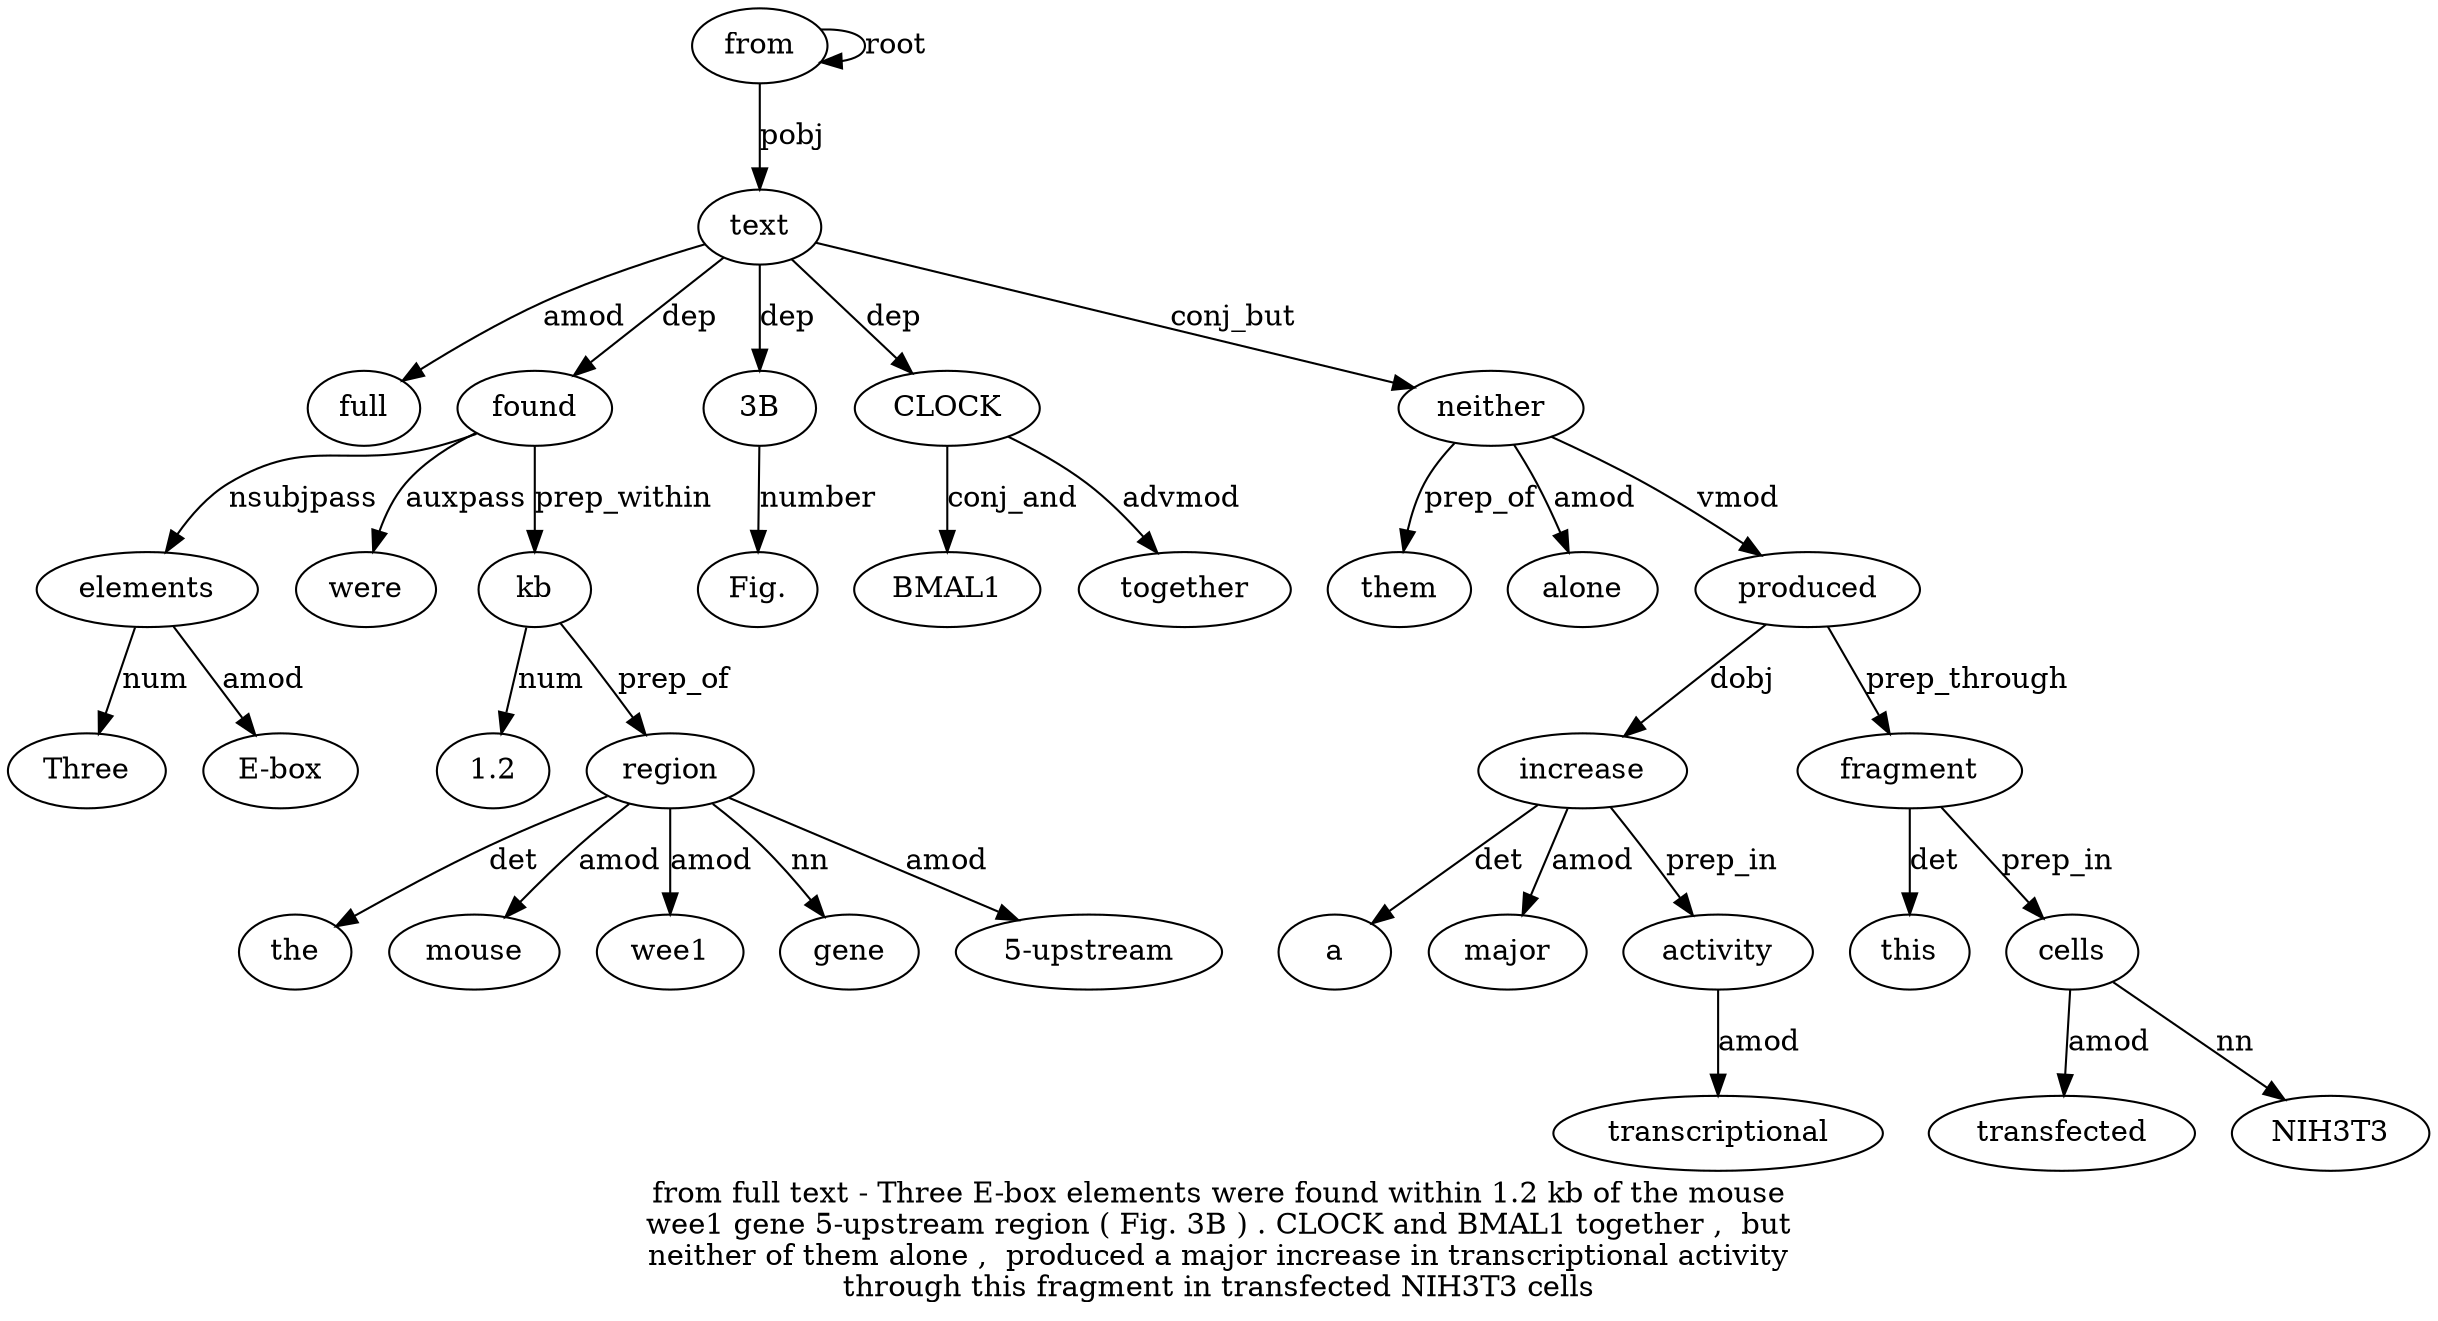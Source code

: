 digraph "from full text - Three E-box elements were found within 1.2 kb of the mouse wee1 gene 5-upstream region ( Fig. 3B ) . CLOCK and BMAL1 together ,  but neither of them alone ,  produced a major increase in transcriptional activity through this fragment in transfected NIH3T3 cells" {
label="from full text - Three E-box elements were found within 1.2 kb of the mouse
wee1 gene 5-upstream region ( Fig. 3B ) . CLOCK and BMAL1 together ,  but
neither of them alone ,  produced a major increase in transcriptional activity
through this fragment in transfected NIH3T3 cells";
from1 [style=filled, fillcolor=white, label=from];
from1 -> from1  [label=root];
text3 [style=filled, fillcolor=white, label=text];
full2 [style=filled, fillcolor=white, label=full];
text3 -> full2  [label=amod];
from1 -> text3  [label=pobj];
elements7 [style=filled, fillcolor=white, label=elements];
Three5 [style=filled, fillcolor=white, label=Three];
elements7 -> Three5  [label=num];
"E-box6" [style=filled, fillcolor=white, label="E-box"];
elements7 -> "E-box6"  [label=amod];
found9 [style=filled, fillcolor=white, label=found];
found9 -> elements7  [label=nsubjpass];
were8 [style=filled, fillcolor=white, label=were];
found9 -> were8  [label=auxpass];
text3 -> found9  [label=dep];
kb12 [style=filled, fillcolor=white, label=kb];
"1.2" [style=filled, fillcolor=white, label="1.2"];
kb12 -> "1.2"  [label=num];
found9 -> kb12  [label=prep_within];
region19 [style=filled, fillcolor=white, label=region];
the14 [style=filled, fillcolor=white, label=the];
region19 -> the14  [label=det];
mouse15 [style=filled, fillcolor=white, label=mouse];
region19 -> mouse15  [label=amod];
wee116 [style=filled, fillcolor=white, label=wee1];
region19 -> wee116  [label=amod];
gene17 [style=filled, fillcolor=white, label=gene];
region19 -> gene17  [label=nn];
"5-upstream18" [style=filled, fillcolor=white, label="5-upstream"];
region19 -> "5-upstream18"  [label=amod];
kb12 -> region19  [label=prep_of];
"3B22" [style=filled, fillcolor=white, label="3B"];
"Fig.21" [style=filled, fillcolor=white, label="Fig."];
"3B22" -> "Fig.21"  [label=number];
text3 -> "3B22"  [label=dep];
CLOCK25 [style=filled, fillcolor=white, label=CLOCK];
text3 -> CLOCK25  [label=dep];
BMAL127 [style=filled, fillcolor=white, label=BMAL1];
CLOCK25 -> BMAL127  [label=conj_and];
together28 [style=filled, fillcolor=white, label=together];
CLOCK25 -> together28  [label=advmod];
neither31 [style=filled, fillcolor=white, label=neither];
text3 -> neither31  [label=conj_but];
them33 [style=filled, fillcolor=white, label=them];
neither31 -> them33  [label=prep_of];
alone34 [style=filled, fillcolor=white, label=alone];
neither31 -> alone34  [label=amod];
produced36 [style=filled, fillcolor=white, label=produced];
neither31 -> produced36  [label=vmod];
increase39 [style=filled, fillcolor=white, label=increase];
a37 [style=filled, fillcolor=white, label=a];
increase39 -> a37  [label=det];
major38 [style=filled, fillcolor=white, label=major];
increase39 -> major38  [label=amod];
produced36 -> increase39  [label=dobj];
activity42 [style=filled, fillcolor=white, label=activity];
transcriptional41 [style=filled, fillcolor=white, label=transcriptional];
activity42 -> transcriptional41  [label=amod];
increase39 -> activity42  [label=prep_in];
fragment45 [style=filled, fillcolor=white, label=fragment];
this44 [style=filled, fillcolor=white, label=this];
fragment45 -> this44  [label=det];
produced36 -> fragment45  [label=prep_through];
cells49 [style=filled, fillcolor=white, label=cells];
transfected47 [style=filled, fillcolor=white, label=transfected];
cells49 -> transfected47  [label=amod];
NIH3T348 [style=filled, fillcolor=white, label=NIH3T3];
cells49 -> NIH3T348  [label=nn];
fragment45 -> cells49  [label=prep_in];
}
